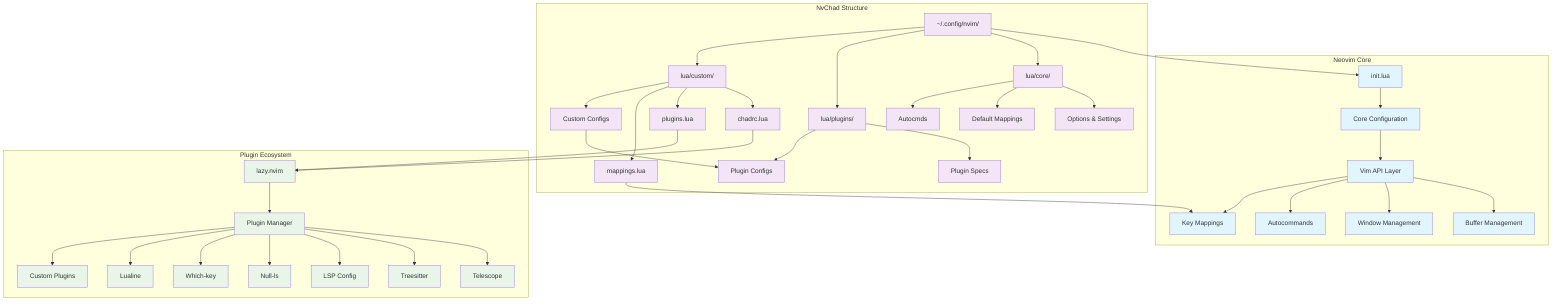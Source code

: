 graph TB
    %% NvChad/Neovim Overall Architecture
    subgraph "Neovim Core"
        A[init.lua] --> B[Core Configuration]
        B --> C[Vim API Layer]
        C --> D[Buffer Management]
        C --> E[Window Management]
        C --> F[Autocommands]
        C --> G[Key Mappings]
    end
    
    subgraph "NvChad Structure"
        H[~/.config/nvim/] --> A
        H --> I[lua/core/]
        H --> J[lua/plugins/]
        H --> K[lua/custom/]
        
        I --> L[Options & Settings]
        I --> M[Default Mappings]
        I --> N[Autocmds]
        
        J --> O[Plugin Specs]
        J --> P[Plugin Configs]
        
        K --> Q[chadrc.lua]
        K --> R[plugins.lua]
        K --> S[mappings.lua]
        K --> T[Custom Configs]
    end
    
    subgraph "Plugin Ecosystem"
        U[lazy.nvim] --> V[Plugin Manager]
        V --> W[Telescope]
        V --> X[Treesitter]
        V --> Y[LSP Config]
        V --> Z[Null-ls]
        V --> AA[Which-key]
        V --> BB[Lualine]
        V --> CC[Custom Plugins]
    end
    
    Q --> U
    R --> U
    S --> G
    T --> P
    
    %% Styling
    classDef coreClass fill:#e1f5fe
    classDef nvChadClass fill:#f3e5f5
    classDef pluginClass fill:#e8f5e8
    
    class A,B,C,D,E,F,G coreClass
    class H,I,J,K,L,M,N,O,P,Q,R,S,T nvChadClass
    class U,V,W,X,Y,Z,AA,BB,CC pluginClass